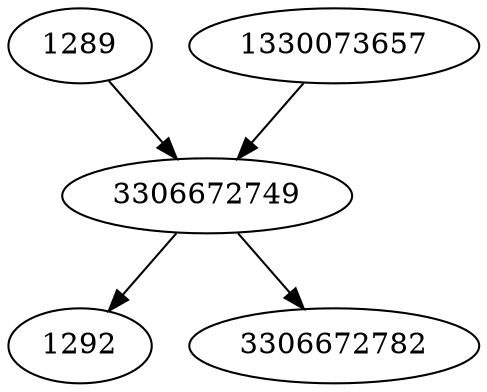strict digraph  {
1289;
1292;
3306672749;
3306672782;
1330073657;
1289 -> 3306672749;
3306672749 -> 3306672782;
3306672749 -> 1292;
1330073657 -> 3306672749;
}

